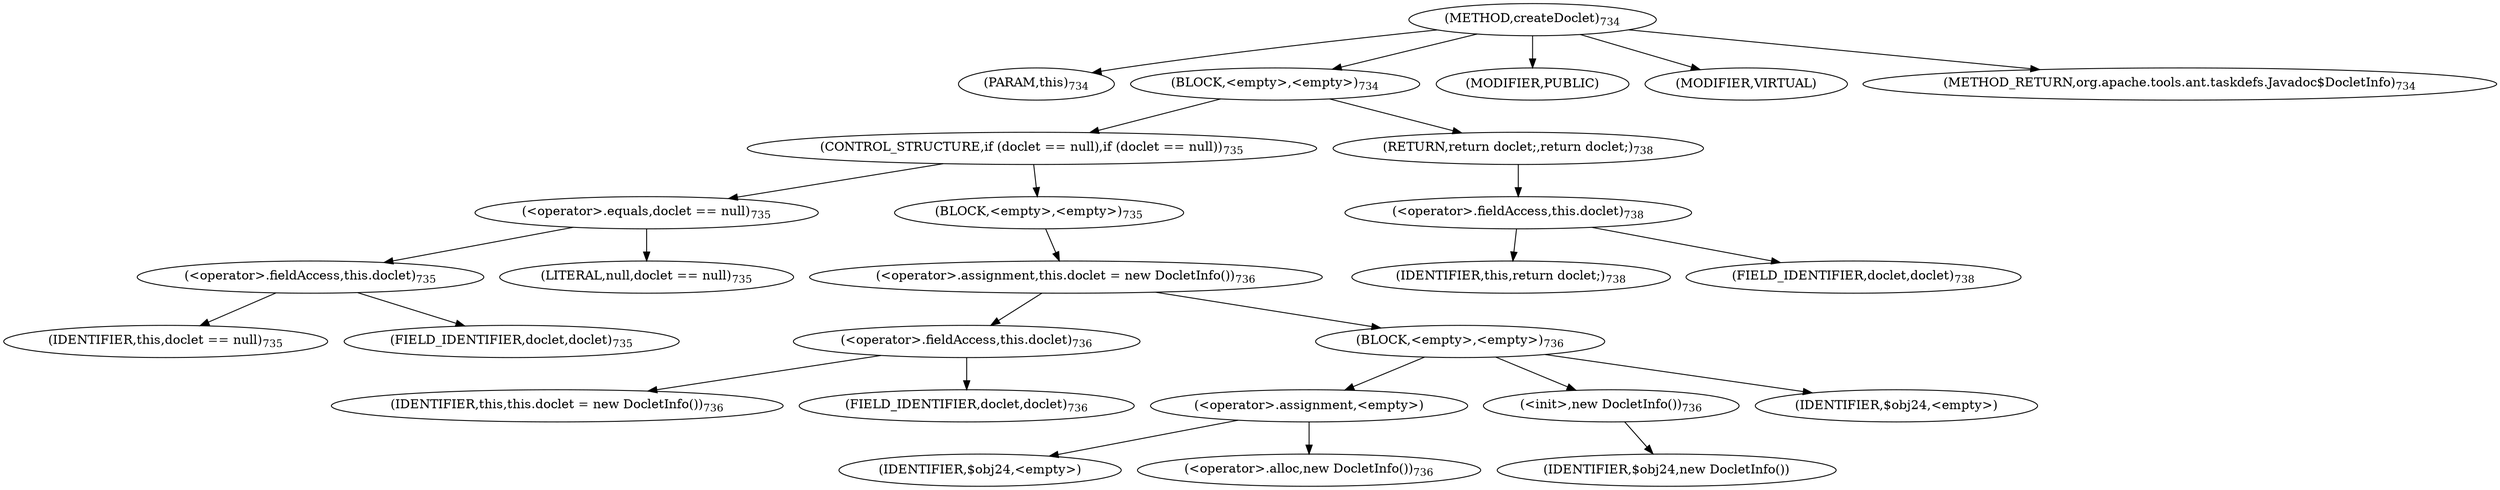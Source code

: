 digraph "createDoclet" {  
"1471" [label = <(METHOD,createDoclet)<SUB>734</SUB>> ]
"1472" [label = <(PARAM,this)<SUB>734</SUB>> ]
"1473" [label = <(BLOCK,&lt;empty&gt;,&lt;empty&gt;)<SUB>734</SUB>> ]
"1474" [label = <(CONTROL_STRUCTURE,if (doclet == null),if (doclet == null))<SUB>735</SUB>> ]
"1475" [label = <(&lt;operator&gt;.equals,doclet == null)<SUB>735</SUB>> ]
"1476" [label = <(&lt;operator&gt;.fieldAccess,this.doclet)<SUB>735</SUB>> ]
"1477" [label = <(IDENTIFIER,this,doclet == null)<SUB>735</SUB>> ]
"1478" [label = <(FIELD_IDENTIFIER,doclet,doclet)<SUB>735</SUB>> ]
"1479" [label = <(LITERAL,null,doclet == null)<SUB>735</SUB>> ]
"1480" [label = <(BLOCK,&lt;empty&gt;,&lt;empty&gt;)<SUB>735</SUB>> ]
"1481" [label = <(&lt;operator&gt;.assignment,this.doclet = new DocletInfo())<SUB>736</SUB>> ]
"1482" [label = <(&lt;operator&gt;.fieldAccess,this.doclet)<SUB>736</SUB>> ]
"1483" [label = <(IDENTIFIER,this,this.doclet = new DocletInfo())<SUB>736</SUB>> ]
"1484" [label = <(FIELD_IDENTIFIER,doclet,doclet)<SUB>736</SUB>> ]
"1485" [label = <(BLOCK,&lt;empty&gt;,&lt;empty&gt;)<SUB>736</SUB>> ]
"1486" [label = <(&lt;operator&gt;.assignment,&lt;empty&gt;)> ]
"1487" [label = <(IDENTIFIER,$obj24,&lt;empty&gt;)> ]
"1488" [label = <(&lt;operator&gt;.alloc,new DocletInfo())<SUB>736</SUB>> ]
"1489" [label = <(&lt;init&gt;,new DocletInfo())<SUB>736</SUB>> ]
"1490" [label = <(IDENTIFIER,$obj24,new DocletInfo())> ]
"1491" [label = <(IDENTIFIER,$obj24,&lt;empty&gt;)> ]
"1492" [label = <(RETURN,return doclet;,return doclet;)<SUB>738</SUB>> ]
"1493" [label = <(&lt;operator&gt;.fieldAccess,this.doclet)<SUB>738</SUB>> ]
"1494" [label = <(IDENTIFIER,this,return doclet;)<SUB>738</SUB>> ]
"1495" [label = <(FIELD_IDENTIFIER,doclet,doclet)<SUB>738</SUB>> ]
"1496" [label = <(MODIFIER,PUBLIC)> ]
"1497" [label = <(MODIFIER,VIRTUAL)> ]
"1498" [label = <(METHOD_RETURN,org.apache.tools.ant.taskdefs.Javadoc$DocletInfo)<SUB>734</SUB>> ]
  "1471" -> "1472" 
  "1471" -> "1473" 
  "1471" -> "1496" 
  "1471" -> "1497" 
  "1471" -> "1498" 
  "1473" -> "1474" 
  "1473" -> "1492" 
  "1474" -> "1475" 
  "1474" -> "1480" 
  "1475" -> "1476" 
  "1475" -> "1479" 
  "1476" -> "1477" 
  "1476" -> "1478" 
  "1480" -> "1481" 
  "1481" -> "1482" 
  "1481" -> "1485" 
  "1482" -> "1483" 
  "1482" -> "1484" 
  "1485" -> "1486" 
  "1485" -> "1489" 
  "1485" -> "1491" 
  "1486" -> "1487" 
  "1486" -> "1488" 
  "1489" -> "1490" 
  "1492" -> "1493" 
  "1493" -> "1494" 
  "1493" -> "1495" 
}
